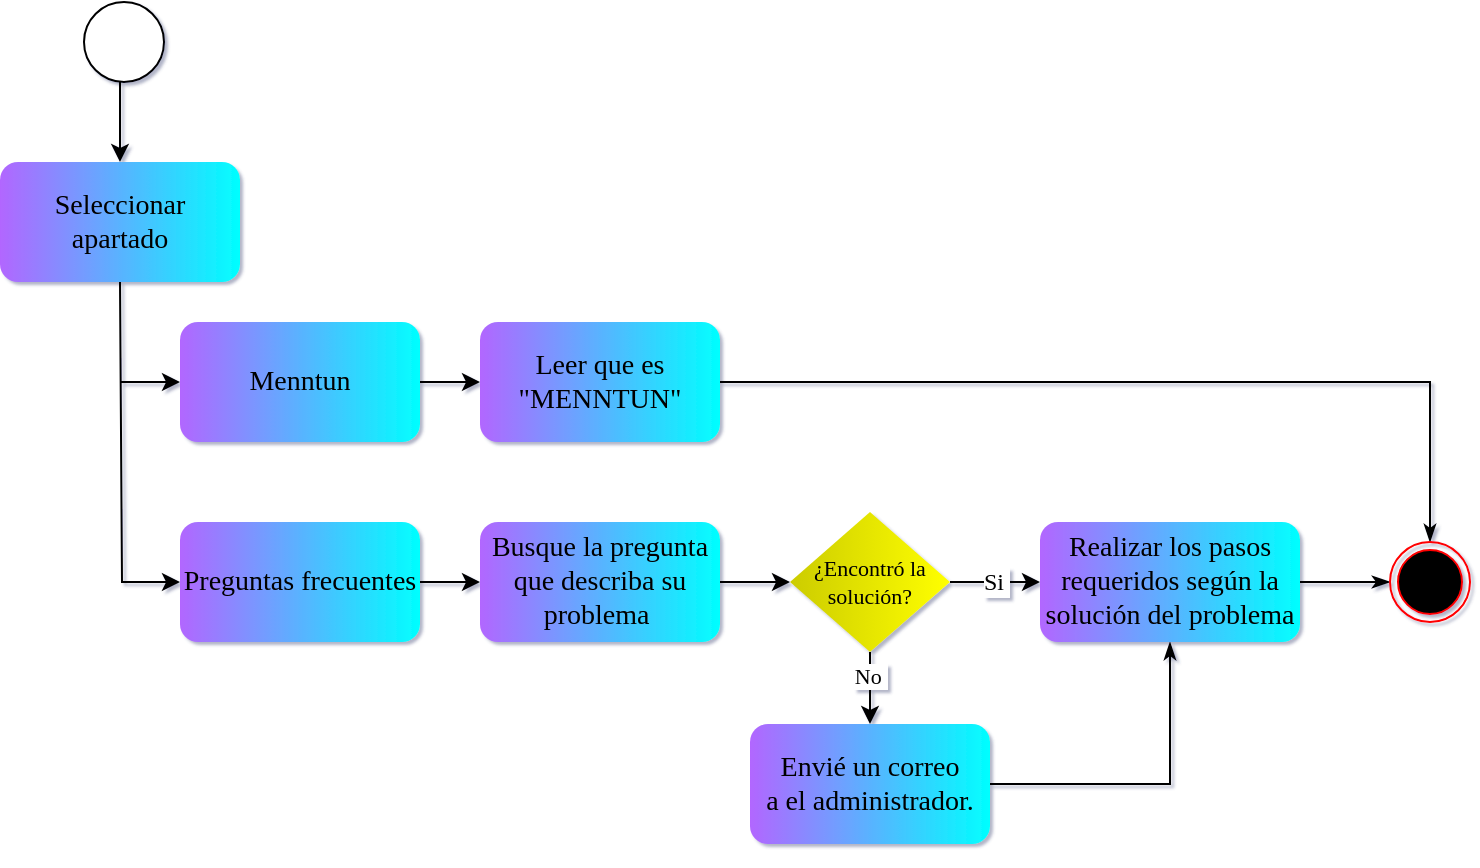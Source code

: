 <mxfile version="21.0.6" type="google" pages="5"><diagram name="BPMN INICIO" id="zfsfA5_2TN3jwPy6EgdX"><mxGraphModel dx="880" dy="452" grid="0" gridSize="10" guides="1" tooltips="1" connect="1" arrows="1" fold="1" page="1" pageScale="1" pageWidth="1100" pageHeight="850" background="none" math="0" shadow="1"><root><mxCell id="5RYjsbratucsskOPK0pp-0"/><mxCell id="5RYjsbratucsskOPK0pp-1" parent="5RYjsbratucsskOPK0pp-0"/><mxCell id="ZGoijcVP8rFxVkXBtizZ-0" value="" style="ellipse;whiteSpace=wrap;html=1;aspect=fixed;fillColor=#FFFFFF;strokeColor=#000000;perimeterSpacing=16;fontFamily=Times New Roman;" parent="5RYjsbratucsskOPK0pp-1" vertex="1"><mxGeometry x="82" y="40" width="40" height="40" as="geometry"/></mxCell><mxCell id="9zFd1ZdOgxd2aZK_zqtw-0" value="Seleccionar&lt;br style=&quot;font-size: 14px;&quot;&gt;apartado" style="rounded=1;whiteSpace=wrap;html=1;strokeColor=none;fillColor=#00FFFF;gradientColor=#B266FF;gradientDirection=west;fontFamily=Times New Roman;fontSize=14;" parent="5RYjsbratucsskOPK0pp-1" vertex="1"><mxGeometry x="40" y="120" width="120" height="60" as="geometry"/></mxCell><mxCell id="LUi4HEaaMM4X0ezH8BCC-0" value="" style="endArrow=classic;html=1;rounded=0;exitX=0.472;exitY=0.778;exitDx=0;exitDy=0;exitPerimeter=0;entryX=0.5;entryY=0;entryDx=0;entryDy=0;fontFamily=Times New Roman;" parent="5RYjsbratucsskOPK0pp-1" source="ZGoijcVP8rFxVkXBtizZ-0" target="9zFd1ZdOgxd2aZK_zqtw-0" edge="1"><mxGeometry width="50" height="50" relative="1" as="geometry"><mxPoint x="100" y="90" as="sourcePoint"/><mxPoint x="570" y="210" as="targetPoint"/></mxGeometry></mxCell><mxCell id="QuXUKCkPckbWV9AEPSqO-0" value="Menntun" style="rounded=1;whiteSpace=wrap;html=1;strokeColor=none;fillColor=#00FFFF;gradientColor=#B266FF;gradientDirection=west;fontFamily=Times New Roman;fontSize=14;" parent="5RYjsbratucsskOPK0pp-1" vertex="1"><mxGeometry x="130" y="200" width="120" height="60" as="geometry"/></mxCell><mxCell id="QuXUKCkPckbWV9AEPSqO-1" value="Preguntas frecuentes" style="rounded=1;whiteSpace=wrap;html=1;strokeColor=none;fillColor=#00FFFF;gradientColor=#B266FF;gradientDirection=west;fontFamily=Times New Roman;fontSize=14;" parent="5RYjsbratucsskOPK0pp-1" vertex="1"><mxGeometry x="130" y="300" width="120" height="60" as="geometry"/></mxCell><mxCell id="QuXUKCkPckbWV9AEPSqO-3" value="" style="endArrow=classic;html=1;rounded=0;exitX=0.5;exitY=1;exitDx=0;exitDy=0;entryX=0;entryY=0.5;entryDx=0;entryDy=0;fontFamily=Times New Roman;fontSize=14;" parent="5RYjsbratucsskOPK0pp-1" source="9zFd1ZdOgxd2aZK_zqtw-0" target="QuXUKCkPckbWV9AEPSqO-1" edge="1"><mxGeometry width="50" height="50" relative="1" as="geometry"><mxPoint x="520" y="240" as="sourcePoint"/><mxPoint x="130" y="430" as="targetPoint"/><Array as="points"><mxPoint x="101" y="330"/></Array></mxGeometry></mxCell><mxCell id="QuXUKCkPckbWV9AEPSqO-4" value="" style="endArrow=classic;html=1;rounded=0;entryX=0;entryY=0.5;entryDx=0;entryDy=0;fontFamily=Times New Roman;fontSize=14;" parent="5RYjsbratucsskOPK0pp-1" target="QuXUKCkPckbWV9AEPSqO-0" edge="1"><mxGeometry width="50" height="50" relative="1" as="geometry"><mxPoint x="100" y="230" as="sourcePoint"/><mxPoint x="570" y="190" as="targetPoint"/></mxGeometry></mxCell><mxCell id="tNygVX5gljnSQ9h4mwId-3" style="edgeStyle=orthogonalEdgeStyle;rounded=0;orthogonalLoop=1;jettySize=auto;html=1;exitX=1;exitY=0.5;exitDx=0;exitDy=0;entryX=0.5;entryY=0;entryDx=0;entryDy=0;fontSize=13;endArrow=classicThin;endFill=1;strokeColor=#000000;" parent="5RYjsbratucsskOPK0pp-1" source="lzVNsTZWRt9YH2uTpHJg-0" target="-XDPGZvS9inwKOVgT9Pf-0" edge="1"><mxGeometry relative="1" as="geometry"/></mxCell><mxCell id="lzVNsTZWRt9YH2uTpHJg-0" value="Leer que es&lt;br style=&quot;font-size: 14px;&quot;&gt;&quot;MENNTUN&quot;" style="rounded=1;whiteSpace=wrap;html=1;strokeColor=none;fillColor=#00FFFF;fontFamily=Times New Roman;gradientColor=#B266FF;gradientDirection=west;fontSize=14;" parent="5RYjsbratucsskOPK0pp-1" vertex="1"><mxGeometry x="280" y="200" width="120" height="60" as="geometry"/></mxCell><mxCell id="lzVNsTZWRt9YH2uTpHJg-1" value="" style="endArrow=classic;html=1;rounded=0;exitX=1;exitY=0.5;exitDx=0;exitDy=0;entryX=0;entryY=0.5;entryDx=0;entryDy=0;fontFamily=Times New Roman;fontSize=14;" parent="5RYjsbratucsskOPK0pp-1" source="QuXUKCkPckbWV9AEPSqO-0" target="lzVNsTZWRt9YH2uTpHJg-0" edge="1"><mxGeometry width="50" height="50" relative="1" as="geometry"><mxPoint x="520" y="240" as="sourcePoint"/><mxPoint x="570" y="190" as="targetPoint"/></mxGeometry></mxCell><mxCell id="lzVNsTZWRt9YH2uTpHJg-2" value="Busque la pregunta que describa su problema&amp;nbsp;" style="rounded=1;whiteSpace=wrap;html=1;strokeColor=none;fillColor=#00FFFF;fontFamily=Times New Roman;fontSize=14;gradientColor=#B266FF;gradientDirection=west;" parent="5RYjsbratucsskOPK0pp-1" vertex="1"><mxGeometry x="280" y="300" width="120" height="60" as="geometry"/></mxCell><mxCell id="lzVNsTZWRt9YH2uTpHJg-3" value="" style="endArrow=classic;html=1;rounded=0;exitX=1;exitY=0.5;exitDx=0;exitDy=0;entryX=0;entryY=0.5;entryDx=0;entryDy=0;fontFamily=Times New Roman;fontSize=14;" parent="5RYjsbratucsskOPK0pp-1" source="QuXUKCkPckbWV9AEPSqO-1" target="lzVNsTZWRt9YH2uTpHJg-2" edge="1"><mxGeometry width="50" height="50" relative="1" as="geometry"><mxPoint x="520" y="230" as="sourcePoint"/><mxPoint x="570" y="180" as="targetPoint"/></mxGeometry></mxCell><mxCell id="lzVNsTZWRt9YH2uTpHJg-4" value="&lt;font style=&quot;font-size: 11px;&quot;&gt;¿Encontró la&lt;br style=&quot;font-size: 11px;&quot;&gt;solución?&lt;/font&gt;" style="rhombus;whiteSpace=wrap;html=1;strokeColor=none;fillColor=#CCCC00;fontFamily=Times New Roman;fontSize=11;gradientColor=#FFFF00;gradientDirection=east;" parent="5RYjsbratucsskOPK0pp-1" vertex="1"><mxGeometry x="435" y="295" width="80" height="70" as="geometry"/></mxCell><mxCell id="lzVNsTZWRt9YH2uTpHJg-5" value="" style="endArrow=classic;html=1;rounded=0;fontSize=14;exitX=1;exitY=0.5;exitDx=0;exitDy=0;entryX=0;entryY=0.5;entryDx=0;entryDy=0;fontFamily=Times New Roman;" parent="5RYjsbratucsskOPK0pp-1" source="lzVNsTZWRt9YH2uTpHJg-2" target="lzVNsTZWRt9YH2uTpHJg-4" edge="1"><mxGeometry width="50" height="50" relative="1" as="geometry"><mxPoint x="520" y="220" as="sourcePoint"/><mxPoint x="570" y="170" as="targetPoint"/></mxGeometry></mxCell><mxCell id="lzVNsTZWRt9YH2uTpHJg-6" value="No&amp;nbsp;" style="endArrow=classic;html=1;rounded=0;fontSize=11;exitX=0.5;exitY=1;exitDx=0;exitDy=0;entryX=0.5;entryY=0;entryDx=0;entryDy=0;fontFamily=Times New Roman;" parent="5RYjsbratucsskOPK0pp-1" source="lzVNsTZWRt9YH2uTpHJg-4" target="lzVNsTZWRt9YH2uTpHJg-8" edge="1"><mxGeometry x="-0.333" width="50" height="50" relative="1" as="geometry"><mxPoint x="520" y="220" as="sourcePoint"/><mxPoint x="590" y="410" as="targetPoint"/><mxPoint as="offset"/></mxGeometry></mxCell><mxCell id="lzVNsTZWRt9YH2uTpHJg-7" value="Si&amp;nbsp;" style="endArrow=classic;html=1;rounded=0;fontSize=12;exitX=1;exitY=0.5;exitDx=0;exitDy=0;entryX=0;entryY=0.5;entryDx=0;entryDy=0;fontFamily=Times New Roman;" parent="5RYjsbratucsskOPK0pp-1" source="lzVNsTZWRt9YH2uTpHJg-4" target="lzVNsTZWRt9YH2uTpHJg-9" edge="1"><mxGeometry width="50" height="50" relative="1" as="geometry"><mxPoint x="520" y="220" as="sourcePoint"/><mxPoint x="670" y="330" as="targetPoint"/></mxGeometry></mxCell><mxCell id="tNygVX5gljnSQ9h4mwId-0" style="edgeStyle=orthogonalEdgeStyle;rounded=0;orthogonalLoop=1;jettySize=auto;html=1;exitX=1;exitY=0.5;exitDx=0;exitDy=0;entryX=0.5;entryY=1;entryDx=0;entryDy=0;fontSize=13;endArrow=classicThin;endFill=1;strokeColor=#000000;" parent="5RYjsbratucsskOPK0pp-1" source="lzVNsTZWRt9YH2uTpHJg-8" target="lzVNsTZWRt9YH2uTpHJg-9" edge="1"><mxGeometry relative="1" as="geometry"/></mxCell><mxCell id="lzVNsTZWRt9YH2uTpHJg-8" value="&lt;font style=&quot;font-size: 14px;&quot;&gt;Envié un correo &lt;br style=&quot;font-size: 14px;&quot;&gt;a el administrador.&lt;/font&gt;" style="rounded=1;whiteSpace=wrap;html=1;fontSize=14;strokeColor=none;fillColor=#00FFFF;fontFamily=Times New Roman;gradientColor=#B266FF;gradientDirection=west;" parent="5RYjsbratucsskOPK0pp-1" vertex="1"><mxGeometry x="415" y="401" width="120" height="60" as="geometry"/></mxCell><mxCell id="tNygVX5gljnSQ9h4mwId-1" style="edgeStyle=orthogonalEdgeStyle;rounded=0;orthogonalLoop=1;jettySize=auto;html=1;exitX=1;exitY=0.5;exitDx=0;exitDy=0;fontSize=13;endArrow=classicThin;endFill=1;strokeColor=#000000;entryX=0;entryY=0.5;entryDx=0;entryDy=0;" parent="5RYjsbratucsskOPK0pp-1" source="lzVNsTZWRt9YH2uTpHJg-9" target="-XDPGZvS9inwKOVgT9Pf-0" edge="1"><mxGeometry relative="1" as="geometry"><mxPoint x="751.6" y="330" as="targetPoint"/></mxGeometry></mxCell><mxCell id="lzVNsTZWRt9YH2uTpHJg-9" value="Realizar los pasos&lt;br style=&quot;font-size: 14px;&quot;&gt;requeridos según la solución del problema" style="rounded=1;whiteSpace=wrap;html=1;fontSize=14;strokeColor=none;fillColor=#00FFFF;fontFamily=Times New Roman;gradientColor=#B266FF;gradientDirection=west;" parent="5RYjsbratucsskOPK0pp-1" vertex="1"><mxGeometry x="560" y="300" width="130" height="60" as="geometry"/></mxCell><mxCell id="-XDPGZvS9inwKOVgT9Pf-0" value="" style="ellipse;html=1;shape=endState;fillColor=#000000;strokeColor=#ff0000;fontFamily=Times New Roman;fontSize=14;" parent="5RYjsbratucsskOPK0pp-1" vertex="1"><mxGeometry x="735" y="310" width="40" height="40" as="geometry"/></mxCell><mxCell id="9KdEWEo2uTWx_zS7s9eV-0" style="edgeStyle=none;rounded=1;orthogonalLoop=1;jettySize=auto;html=1;exitX=0.5;exitY=1;exitDx=0;exitDy=0;labelBackgroundColor=default;fontFamily=Times New Roman;fontSize=11;endArrow=classicThin;endFill=1;strokeColor=#000000;" parent="5RYjsbratucsskOPK0pp-1" edge="1"><mxGeometry relative="1" as="geometry"><mxPoint x="190" y="460" as="sourcePoint"/><mxPoint x="190" y="460" as="targetPoint"/></mxGeometry></mxCell></root></mxGraphModel></diagram><diagram name="BPMN LOGIN" id="74e2e168-ea6b-b213-b513-2b3c1d86103e"><mxGraphModel grid="1" page="1" gridSize="10" guides="1" tooltips="1" connect="1" arrows="1" fold="1" pageScale="1" pageWidth="1100" pageHeight="850" background="none" math="0" shadow="1"><root><mxCell id="0"/><mxCell id="1" parent="0"/><mxCell id="qop66Ioci_tpHoO4sUwT-1" value="" style="ellipse;whiteSpace=wrap;html=1;aspect=fixed;fillColor=#FFFFFF;strokeColor=#000000;perimeterSpacing=16;fontFamily=Times New Roman;fontSize=14;" vertex="1" parent="1"><mxGeometry x="31" y="67" width="40" height="40" as="geometry"/></mxCell><mxCell id="qop66Ioci_tpHoO4sUwT-3" value="" style="endArrow=classic;html=1;rounded=0;entryX=0;entryY=0.5;entryDx=0;entryDy=0;exitX=0.771;exitY=0.509;exitDx=0;exitDy=0;exitPerimeter=0;fontFamily=Times New Roman;fontSize=14;" edge="1" parent="1" source="qop66Ioci_tpHoO4sUwT-1" target="qqz0_SZX-E0__8qKoIQA-17"><mxGeometry width="50" height="50" relative="1" as="geometry"><mxPoint x="123" y="107.29" as="sourcePoint"/><mxPoint x="223" y="108.0" as="targetPoint"/></mxGeometry></mxCell><mxCell id="qop66Ioci_tpHoO4sUwT-6" value="" style="endArrow=classic;html=1;rounded=0;exitX=1;exitY=0.5;exitDx=0;exitDy=0;entryX=0;entryY=0.5;entryDx=0;entryDy=0;startArrow=none;fontFamily=Times New Roman;fontSize=14;" edge="1" parent="1" source="L3oT_3fa_wF2oOe5zKOi-13" target="qqz0_SZX-E0__8qKoIQA-19"><mxGeometry width="50" height="50" relative="1" as="geometry"><mxPoint x="378" y="88" as="sourcePoint"/><mxPoint x="552" y="108" as="targetPoint"/><Array as="points"/></mxGeometry></mxCell><mxCell id="o2oMkVUdbV--MB9zZ9sA-5" value="Si" style="edgeLabel;html=1;align=center;verticalAlign=middle;resizable=0;points=[];fontSize=14;fontFamily=Times New Roman;" connectable="0" vertex="1" parent="qop66Ioci_tpHoO4sUwT-6"><mxGeometry x="-0.159" relative="1" as="geometry"><mxPoint as="offset"/></mxGeometry></mxCell><mxCell id="L3oT_3fa_wF2oOe5zKOi-12" value="" style="endArrow=classic;html=1;rounded=0;entryX=0;entryY=0.5;entryDx=0;entryDy=0;exitX=1;exitY=0.5;exitDx=0;exitDy=0;fontFamily=Times New Roman;fontSize=14;" edge="1" parent="1" source="qqz0_SZX-E0__8qKoIQA-17" target="L3oT_3fa_wF2oOe5zKOi-13"><mxGeometry width="50" height="50" relative="1" as="geometry"><mxPoint x="343" y="106.66" as="sourcePoint"/><mxPoint x="372" y="107" as="targetPoint"/><Array as="points"/></mxGeometry></mxCell><mxCell id="L3oT_3fa_wF2oOe5zKOi-13" value="Permite" style="rhombus;whiteSpace=wrap;html=1;strokeColor=none;fillColor=#CCCC00;fontFamily=Times New Roman;fontSize=12;gradientColor=#FFFF00;gradientDirection=east;" vertex="1" parent="1"><mxGeometry x="290" y="65" width="52" height="46" as="geometry"/></mxCell><mxCell id="L3oT_3fa_wF2oOe5zKOi-40" value="Solicite la creación de cuenta&amp;nbsp;" style="rounded=1;whiteSpace=wrap;html=1;strokeColor=none;fillColor=#00FFFF;fontFamily=Times New Roman;fontSize=13;gradientColor=#B266FF;gradientDirection=west;" vertex="1" parent="1"><mxGeometry x="256" y="240" width="120" height="60" as="geometry"/></mxCell><mxCell id="qqz0_SZX-E0__8qKoIQA-17" value="Login" style="rounded=1;whiteSpace=wrap;html=1;strokeColor=none;fillColor=#00FFFF;fontFamily=Times New Roman;fontSize=14;gradientColor=#B266FF;gradientDirection=west;" vertex="1" parent="1"><mxGeometry x="120" y="58" width="120" height="60" as="geometry"/></mxCell><mxCell id="qqz0_SZX-E0__8qKoIQA-19" value="Iniciar sesión" style="rounded=1;whiteSpace=wrap;html=1;strokeColor=none;fillColor=#00FFFF;fontFamily=Times New Roman;fontSize=14;gradientColor=#B266FF;gradientDirection=west;" vertex="1" parent="1"><mxGeometry x="470" y="57" width="120" height="60" as="geometry"/></mxCell><mxCell id="qqz0_SZX-E0__8qKoIQA-21" value="Leer y aceptar&lt;br style=&quot;font-size: 14px;&quot;&gt;&quot;Términos y condiciones&quot;" style="rounded=1;whiteSpace=wrap;html=1;strokeColor=none;fillColor=#00FFFF;fontFamily=Times New Roman;fontSize=14;gradientColor=#B266FF;gradientDirection=west;" vertex="1" parent="1"><mxGeometry x="255.75" y="327" width="120" height="60" as="geometry"/></mxCell><mxCell id="L3oT_3fa_wF2oOe5zKOi-48" value="" style="shape=image;verticalLabelPosition=bottom;labelBackgroundColor=#ffffff;verticalAlign=top;aspect=fixed;imageAspect=0;image=https://image.flaticon.com/icons/png/512/88/88255.png;fontFamily=Times New Roman;fontSize=14;" vertex="1" parent="1"><mxGeometry x="150" y="362" width="20" height="20" as="geometry"/></mxCell><mxCell id="zo7Fq702DuONBI7aVF47-1" value="" style="ellipse;html=1;shape=endState;fillColor=#000000;strokeColor=#ff0000;fontFamily=Times New Roman;fontSize=14;" vertex="1" parent="1"><mxGeometry x="300.75" y="432" width="30" height="30" as="geometry"/></mxCell><mxCell id="98A6tb8Qh7A3vngUyd2z-7" value="&lt;font style=&quot;vertical-align: inherit; font-size: 14px;&quot;&gt;&lt;font style=&quot;vertical-align: inherit; font-size: 14px;&quot;&gt;&lt;font style=&quot;vertical-align: inherit; font-size: 14px;&quot;&gt;&lt;font style=&quot;vertical-align: inherit; font-size: 14px;&quot;&gt;Crear contraseña nueva&lt;/font&gt;&lt;/font&gt;&lt;/font&gt;&lt;/font&gt;" style="rounded=1;whiteSpace=wrap;html=1;fillColor=#00FFFF;strokeColor=none;fontFamily=Times New Roman;fontSize=14;gradientColor=#B266FF;gradientDirection=west;" vertex="1" parent="1"><mxGeometry x="449.75" y="417" width="120" height="60" as="geometry"/></mxCell><mxCell id="98A6tb8Qh7A3vngUyd2z-10" value="" style="endArrow=classic;html=1;rounded=0;entryX=1;entryY=0.5;entryDx=0;entryDy=0;exitX=0.5;exitY=1;exitDx=0;exitDy=0;fontFamily=Times New Roman;fontSize=14;" edge="1" parent="1" source="98A6tb8Qh7A3vngUyd2z-6" target="98A6tb8Qh7A3vngUyd2z-7"><mxGeometry width="50" height="50" relative="1" as="geometry"><mxPoint x="949.25" y="439" as="sourcePoint"/><mxPoint x="999.25" y="389" as="targetPoint"/><Array as="points"><mxPoint x="739.75" y="447"/></Array></mxGeometry></mxCell><mxCell id="98A6tb8Qh7A3vngUyd2z-11" value="" style="endArrow=classic;html=1;rounded=0;entryX=1;entryY=0.5;entryDx=0;entryDy=0;fontFamily=Times New Roman;fontSize=14;exitX=0.5;exitY=1;exitDx=0;exitDy=0;" edge="1" parent="1" source="Gw2D0cXIM2YMsg0AjZTZ-1" target="98A6tb8Qh7A3vngUyd2z-6"><mxGeometry width="50" height="50" relative="1" as="geometry"><mxPoint x="920" y="300" as="sourcePoint"/><mxPoint x="749.25" y="551" as="targetPoint"/><Array as="points"><mxPoint x="889.75" y="352"/></Array></mxGeometry></mxCell><mxCell id="J4ZULHHwjiOhusMqx3Ei-2" value="" style="endArrow=classic;html=1;rounded=0;entryX=0.25;entryY=1;entryDx=0;entryDy=0;exitX=1;exitY=0.5;exitDx=0;exitDy=0;" edge="1" parent="1" source="L3oT_3fa_wF2oOe5zKOi-40"><mxGeometry width="50" height="50" relative="1" as="geometry"><mxPoint x="449" y="370" as="sourcePoint"/><mxPoint x="527" y="121" as="targetPoint"/><Array as="points"><mxPoint x="527" y="270"/></Array></mxGeometry></mxCell><mxCell id="J4ZULHHwjiOhusMqx3Ei-5" value="" style="endArrow=classic;html=1;rounded=0;exitX=0.5;exitY=1;exitDx=0;exitDy=0;entryX=0.5;entryY=0;entryDx=0;entryDy=0;" edge="1" parent="1" source="qqz0_SZX-E0__8qKoIQA-21" target="zo7Fq702DuONBI7aVF47-1"><mxGeometry width="50" height="50" relative="1" as="geometry"><mxPoint x="573.75" y="365" as="sourcePoint"/><mxPoint x="623.75" y="315" as="targetPoint"/></mxGeometry></mxCell><mxCell id="J4ZULHHwjiOhusMqx3Ei-6" value="Ingresar contraseña" style="rounded=1;whiteSpace=wrap;html=1;strokeColor=none;fillColor=#00FFFF;fontFamily=Times New Roman;fontSize=14;gradientColor=#B266FF;gradientDirection=west;" vertex="1" parent="1"><mxGeometry x="650" y="57" width="120" height="60" as="geometry"/></mxCell><mxCell id="J4ZULHHwjiOhusMqx3Ei-7" value="" style="endArrow=classic;html=1;rounded=0;exitX=1;exitY=0.5;exitDx=0;exitDy=0;entryX=0;entryY=0.5;entryDx=0;entryDy=0;" edge="1" parent="1" source="qqz0_SZX-E0__8qKoIQA-19" target="J4ZULHHwjiOhusMqx3Ei-6"><mxGeometry width="50" height="50" relative="1" as="geometry"><mxPoint x="559" y="260" as="sourcePoint"/><mxPoint x="609" y="210" as="targetPoint"/></mxGeometry></mxCell><mxCell id="J4ZULHHwjiOhusMqx3Ei-8" value="" style="endArrow=classic;html=1;rounded=0;exitX=0.5;exitY=1;exitDx=0;exitDy=0;entryX=0.5;entryY=0;entryDx=0;entryDy=0;" edge="1" parent="1" source="L3oT_3fa_wF2oOe5zKOi-13" target="L3oT_3fa_wF2oOe5zKOi-40"><mxGeometry width="50" height="50" relative="1" as="geometry"><mxPoint x="480" y="260" as="sourcePoint"/><mxPoint x="530" y="210" as="targetPoint"/></mxGeometry></mxCell><mxCell id="J4ZULHHwjiOhusMqx3Ei-17" value="No" style="edgeLabel;html=1;align=center;verticalAlign=middle;resizable=0;points=[];fontSize=12;" connectable="0" vertex="1" parent="J4ZULHHwjiOhusMqx3Ei-8"><mxGeometry x="0.301" y="-2" relative="1" as="geometry"><mxPoint x="2" y="-35" as="offset"/></mxGeometry></mxCell><mxCell id="J4ZULHHwjiOhusMqx3Ei-9" value="Recuerda" style="rhombus;whiteSpace=wrap;html=1;strokeColor=none;fillColor=#CCCC00;fontFamily=Times New Roman;fontSize=12;gradientColor=#FFFF00;gradientDirection=east;" vertex="1" parent="1"><mxGeometry x="679.75" y="237" width="60" height="46" as="geometry"/></mxCell><mxCell id="J4ZULHHwjiOhusMqx3Ei-11" value="" style="endArrow=classic;html=1;rounded=0;entryX=0.5;entryY=0;entryDx=0;entryDy=0;exitX=0.5;exitY=1;exitDx=0;exitDy=0;" edge="1" parent="1" source="J4ZULHHwjiOhusMqx3Ei-6" target="J4ZULHHwjiOhusMqx3Ei-9"><mxGeometry width="50" height="50" relative="1" as="geometry"><mxPoint x="480" y="260" as="sourcePoint"/><mxPoint x="530" y="210" as="targetPoint"/></mxGeometry></mxCell><mxCell id="J4ZULHHwjiOhusMqx3Ei-12" value="" style="endArrow=classic;html=1;rounded=0;exitX=0;exitY=0.5;exitDx=0;exitDy=0;startArrow=none;fontFamily=Times New Roman;fontSize=14;entryX=1;entryY=0.5;entryDx=0;entryDy=0;" edge="1" parent="1" source="J4ZULHHwjiOhusMqx3Ei-9" target="qqz0_SZX-E0__8qKoIQA-21"><mxGeometry width="50" height="50" relative="1" as="geometry"><mxPoint x="1009.75" y="34.41" as="sourcePoint"/><mxPoint x="1029.75" y="33" as="targetPoint"/><Array as="points"><mxPoint x="609.75" y="260"/><mxPoint x="609.75" y="357"/></Array></mxGeometry></mxCell><mxCell id="J4ZULHHwjiOhusMqx3Ei-13" value="Si" style="edgeLabel;html=1;align=center;verticalAlign=middle;resizable=0;points=[];fontSize=14;fontFamily=Times New Roman;" connectable="0" vertex="1" parent="J4ZULHHwjiOhusMqx3Ei-12"><mxGeometry x="-0.159" relative="1" as="geometry"><mxPoint as="offset"/></mxGeometry></mxCell><mxCell id="J4ZULHHwjiOhusMqx3Ei-16" value="" style="endArrow=classic;html=1;rounded=0;exitX=1;exitY=0.5;exitDx=0;exitDy=0;entryX=0;entryY=0.5;entryDx=0;entryDy=0;" edge="1" parent="1" source="J4ZULHHwjiOhusMqx3Ei-9" target="Gw2D0cXIM2YMsg0AjZTZ-1"><mxGeometry width="50" height="50" relative="1" as="geometry"><mxPoint x="619.75" y="307" as="sourcePoint"/><mxPoint x="829.75" y="260" as="targetPoint"/></mxGeometry></mxCell><mxCell id="J4ZULHHwjiOhusMqx3Ei-18" value="No" style="edgeLabel;html=1;align=center;verticalAlign=middle;resizable=0;points=[];fontSize=12;" connectable="0" vertex="1" parent="J4ZULHHwjiOhusMqx3Ei-16"><mxGeometry x="0.209" y="3" relative="1" as="geometry"><mxPoint x="-14" y="3" as="offset"/></mxGeometry></mxCell><mxCell id="98A6tb8Qh7A3vngUyd2z-6" value="&lt;font style=&quot;vertical-align: inherit; font-size: 14px;&quot;&gt;&lt;font style=&quot;vertical-align: inherit; font-size: 14px;&quot;&gt;Ingresar código&amp;nbsp;&lt;br style=&quot;font-size: 14px;&quot;&gt;de seguridad&lt;br style=&quot;font-size: 14px;&quot;&gt;&lt;/font&gt;&lt;/font&gt;" style="rounded=1;whiteSpace=wrap;html=1;fillColor=#00FFFF;strokeColor=none;fontFamily=Times New Roman;fontSize=14;gradientColor=#B266FF;gradientDirection=west;" vertex="1" parent="1"><mxGeometry x="679.75" y="322" width="120" height="60" as="geometry"/></mxCell><mxCell id="J4ZULHHwjiOhusMqx3Ei-21" value="" style="endArrow=classic;html=1;rounded=0;fontSize=12;exitX=0;exitY=0.5;exitDx=0;exitDy=0;entryX=1;entryY=0.5;entryDx=0;entryDy=0;" edge="1" parent="1" source="98A6tb8Qh7A3vngUyd2z-7" target="zo7Fq702DuONBI7aVF47-1"><mxGeometry width="50" height="50" relative="1" as="geometry"><mxPoint x="479.75" y="227" as="sourcePoint"/><mxPoint x="589.75" y="507" as="targetPoint"/></mxGeometry></mxCell><mxCell id="Gw2D0cXIM2YMsg0AjZTZ-1" value="Seleccione &quot;recuperar contraseña" style="rounded=0;whiteSpace=wrap;html=1;shadow=1;glass=0;sketch=0;strokeColor=none;fillColor=#B266FF;gradientColor=#00FFFF;gradientDirection=east;fontFamily=Times New Roman;fontSize=14;verticalAlign=middle;" vertex="1" parent="1"><mxGeometry x="830" y="230" width="120" height="60" as="geometry"/></mxCell></root></mxGraphModel></diagram><diagram name="BPMN ALUMNO" id="i8em91meTtVVtjdhzVVv"><mxGraphModel grid="0" page="1" gridSize="10" guides="1" tooltips="1" connect="1" arrows="1" fold="1" pageScale="1" pageWidth="1100" pageHeight="850" background="none" math="0" shadow="1"><root><mxCell id="SftntLzfYBWTVTKzP35y-0"/><mxCell id="SftntLzfYBWTVTKzP35y-1" parent="SftntLzfYBWTVTKzP35y-0"/><mxCell id="ag4Wpd-yr-K0C5OqWbWx-1" value="" style="edgeStyle=orthogonalEdgeStyle;rounded=0;orthogonalLoop=1;jettySize=auto;html=1;exitX=0.5;exitY=0.792;exitDx=0;exitDy=0;exitPerimeter=0;fontFamily=Times New Roman;fontSize=14;" edge="1" parent="SftntLzfYBWTVTKzP35y-1" source="nsrZeg16aqGYbhetBkxN-1" target="nsrZeg16aqGYbhetBkxN-2"><mxGeometry relative="1" as="geometry"/></mxCell><mxCell id="nsrZeg16aqGYbhetBkxN-1" value="" style="ellipse;whiteSpace=wrap;html=1;aspect=fixed;fillColor=#FFFFFF;strokeColor=#000000;perimeterSpacing=16;fontFamily=Times New Roman;fontSize=14;" vertex="1" parent="SftntLzfYBWTVTKzP35y-1"><mxGeometry x="331" y="45" width="40" height="40" as="geometry"/></mxCell><mxCell id="nsrZeg16aqGYbhetBkxN-2" value="Seleccionar apartado" style="rounded=1;whiteSpace=wrap;html=1;fillColor=#B266FF;strokeColor=none;gradientColor=#00FFFF;gradientDirection=east;fontFamily=Times New Roman;fontSize=14;" vertex="1" parent="SftntLzfYBWTVTKzP35y-1"><mxGeometry x="291" y="118" width="120" height="60" as="geometry"/></mxCell><mxCell id="nsrZeg16aqGYbhetBkxN-6" value="Materias" style="rounded=1;whiteSpace=wrap;html=1;fillColor=#B266FF;strokeColor=none;gradientColor=#00FFFF;gradientDirection=east;fontFamily=Times New Roman;fontSize=14;" vertex="1" parent="SftntLzfYBWTVTKzP35y-1"><mxGeometry x="389" y="202" width="120" height="60" as="geometry"/></mxCell><mxCell id="nsrZeg16aqGYbhetBkxN-7" value="Ver notas" style="rounded=1;whiteSpace=wrap;html=1;fillColor=#B266FF;strokeColor=none;fontFamily=Times New Roman;fontSize=14;gradientColor=#00FFFF;gradientDirection=east;" vertex="1" parent="SftntLzfYBWTVTKzP35y-1"><mxGeometry x="383" y="367" width="120" height="60" as="geometry"/></mxCell><mxCell id="nsrZeg16aqGYbhetBkxN-8" value="" style="endArrow=classic;html=1;rounded=0;exitX=0.5;exitY=1;exitDx=0;exitDy=0;fontFamily=Times New Roman;fontSize=14;entryX=0;entryY=0.5;entryDx=0;entryDy=0;" edge="1" parent="SftntLzfYBWTVTKzP35y-1" source="nsrZeg16aqGYbhetBkxN-2" target="nsrZeg16aqGYbhetBkxN-7"><mxGeometry width="50" height="50" relative="1" as="geometry"><mxPoint x="351" y="123" as="sourcePoint"/><mxPoint x="693" y="283" as="targetPoint"/><Array as="points"><mxPoint x="351" y="349"/><mxPoint x="351" y="397"/></Array></mxGeometry></mxCell><mxCell id="nsrZeg16aqGYbhetBkxN-9" value="" style="endArrow=classic;html=1;rounded=0;entryX=0;entryY=0.5;entryDx=0;entryDy=0;fontFamily=Times New Roman;fontSize=14;" edge="1" parent="SftntLzfYBWTVTKzP35y-1" target="nsrZeg16aqGYbhetBkxN-6"><mxGeometry width="50" height="50" relative="1" as="geometry"><mxPoint x="351" y="232" as="sourcePoint"/><mxPoint x="409.0" y="164" as="targetPoint"/></mxGeometry></mxCell><mxCell id="_ld0DwPwTkTQxbDircqN-3" style="edgeStyle=orthogonalEdgeStyle;rounded=0;orthogonalLoop=1;jettySize=auto;html=1;exitX=1;exitY=0.5;exitDx=0;exitDy=0;entryX=0.5;entryY=0;entryDx=0;entryDy=0;endArrow=classicThin;endFill=1;" edge="1" parent="SftntLzfYBWTVTKzP35y-1" source="nsrZeg16aqGYbhetBkxN-12" target="g-kh4JeSmFOoHmgnpsC9-0"><mxGeometry relative="1" as="geometry"><Array as="points"><mxPoint x="696" y="232"/><mxPoint x="801" y="232"/></Array></mxGeometry></mxCell><mxCell id="nsrZeg16aqGYbhetBkxN-12" value="Ver las materias&amp;nbsp;&lt;br style=&quot;font-size: 14px;&quot;&gt;asignadas" style="rounded=1;whiteSpace=wrap;html=1;fillColor=#B266FF;strokeColor=none;fontFamily=Times New Roman;fontSize=14;gradientColor=#00FFFF;gradientDirection=east;" vertex="1" parent="SftntLzfYBWTVTKzP35y-1"><mxGeometry x="557" y="202" width="120" height="60" as="geometry"/></mxCell><mxCell id="nsrZeg16aqGYbhetBkxN-13" value="" style="endArrow=classic;html=1;rounded=0;exitX=1;exitY=0.5;exitDx=0;exitDy=0;entryX=0;entryY=0.5;entryDx=0;entryDy=0;fontFamily=Times New Roman;fontSize=14;" edge="1" parent="SftntLzfYBWTVTKzP35y-1" source="nsrZeg16aqGYbhetBkxN-6" target="nsrZeg16aqGYbhetBkxN-12"><mxGeometry width="50" height="50" relative="1" as="geometry"><mxPoint x="633" y="294" as="sourcePoint"/><mxPoint x="683" y="244" as="targetPoint"/></mxGeometry></mxCell><mxCell id="Bjc1WGkdU0ibXRpWyaOG-6" value="" style="endArrow=classic;html=1;rounded=0;exitX=1;exitY=0.5;exitDx=0;exitDy=0;entryX=0;entryY=0.5;entryDx=0;entryDy=0;fontFamily=Times New Roman;fontSize=14;" edge="1" parent="SftntLzfYBWTVTKzP35y-1" source="nsrZeg16aqGYbhetBkxN-7" target="Bjc1WGkdU0ibXRpWyaOG-8"><mxGeometry width="50" height="50" relative="1" as="geometry"><mxPoint x="771" y="433" as="sourcePoint"/><mxPoint x="573" y="483" as="targetPoint"/></mxGeometry></mxCell><mxCell id="Qxjn1AfHWhwBB3UpcLpw-0" style="edgeStyle=orthogonalEdgeStyle;rounded=0;orthogonalLoop=1;jettySize=auto;html=1;exitX=1;exitY=0.5;exitDx=0;exitDy=0;entryX=0;entryY=0.5;entryDx=0;entryDy=0;endArrow=classicThin;endFill=1;startArrow=none;" edge="1" parent="SftntLzfYBWTVTKzP35y-1" source="chgqwLLH4jek3J9UOUCc-0" target="g-kh4JeSmFOoHmgnpsC9-0"><mxGeometry relative="1" as="geometry"><Array as="points"/></mxGeometry></mxCell><mxCell id="Bjc1WGkdU0ibXRpWyaOG-8" value="&amp;nbsp;Ver Notas&lt;br style=&quot;font-size: 14px&quot;&gt;Materia/Actividad" style="rounded=1;whiteSpace=wrap;html=1;fillColor=#B266FF;strokeColor=none;fontFamily=Times New Roman;fontSize=14;gradientColor=#00FFFF;gradientDirection=east;" vertex="1" parent="SftntLzfYBWTVTKzP35y-1"><mxGeometry x="558" y="367" width="120" height="60" as="geometry"/></mxCell><mxCell id="g-kh4JeSmFOoHmgnpsC9-0" value="" style="ellipse;html=1;shape=endState;fillColor=#000000;strokeColor=#ff0000;fontFamily=Times New Roman;fontSize=14;" vertex="1" parent="SftntLzfYBWTVTKzP35y-1"><mxGeometry x="716" y="296" width="30" height="30" as="geometry"/></mxCell><mxCell id="chgqwLLH4jek3J9UOUCc-0" value="Ver promedio" style="rounded=1;whiteSpace=wrap;html=1;fillColor=#B266FF;strokeColor=none;fontFamily=Times New Roman;fontSize=14;gradientColor=#00FFFF;gradientDirection=east;" vertex="1" parent="SftntLzfYBWTVTKzP35y-1"><mxGeometry x="558" y="281" width="120" height="60" as="geometry"/></mxCell><mxCell id="chgqwLLH4jek3J9UOUCc-3" value="" style="endArrow=classic;html=1;rounded=0;exitX=0.5;exitY=0;exitDx=0;exitDy=0;" edge="1" parent="SftntLzfYBWTVTKzP35y-1" source="Bjc1WGkdU0ibXRpWyaOG-8" target="chgqwLLH4jek3J9UOUCc-0"><mxGeometry width="50" height="50" relative="1" as="geometry"><mxPoint x="524" y="274" as="sourcePoint"/><mxPoint x="574" y="224" as="targetPoint"/></mxGeometry></mxCell></root></mxGraphModel></diagram><diagram name="BPMN DOCENTE" id="vmbY-nee96XdfV5CIEfH"><mxGraphModel grid="0" page="1" gridSize="10" guides="1" tooltips="1" connect="1" arrows="1" fold="1" pageScale="1" pageWidth="1100" pageHeight="850" background="none" math="0" shadow="1"><root><mxCell id="092GByb6PDZtEqjJUIHx-0"/><mxCell id="092GByb6PDZtEqjJUIHx-1" parent="092GByb6PDZtEqjJUIHx-0"/><mxCell id="vuBWT-fPml1dxZ24EIlm-0" value="" style="ellipse;whiteSpace=wrap;html=1;aspect=fixed;fillColor=#FFFFFF;strokeColor=#000000;perimeterSpacing=16;gradientColor=#ffffff;fontSize=14;" vertex="1" parent="092GByb6PDZtEqjJUIHx-1"><mxGeometry x="83" y="190" width="40" height="40" as="geometry"/></mxCell><mxCell id="U6PMXA82UIOG7Wkd8rqL-13" style="edgeStyle=none;rounded=1;orthogonalLoop=1;jettySize=auto;html=1;exitX=0.5;exitY=0;exitDx=0;exitDy=0;entryX=0.493;entryY=0.812;entryDx=0;entryDy=0;entryPerimeter=0;labelBackgroundColor=default;fontFamily=Times New Roman;fontSize=14;endArrow=none;endFill=0;strokeColor=#096066;" edge="1" parent="092GByb6PDZtEqjJUIHx-1" source="s3dxDw8D4ctQZKq02oO2-1" target="vuBWT-fPml1dxZ24EIlm-0"><mxGeometry relative="1" as="geometry"/></mxCell><mxCell id="b35NCE8qHFU6t-wsA8KE-0" style="edgeStyle=orthogonalEdgeStyle;rounded=0;orthogonalLoop=1;jettySize=auto;html=1;exitX=0.5;exitY=1;exitDx=0;exitDy=0;entryX=0;entryY=0.5;entryDx=0;entryDy=0;endArrow=classicThin;endFill=1;strokeColor=#000000;fontSize=14;" edge="1" parent="092GByb6PDZtEqjJUIHx-1" source="s3dxDw8D4ctQZKq02oO2-1" target="s3dxDw8D4ctQZKq02oO2-11"><mxGeometry relative="1" as="geometry"/></mxCell><mxCell id="s3dxDw8D4ctQZKq02oO2-1" value="Seleccionar apartado" style="rounded=0;whiteSpace=wrap;html=1;fillColor=#B266FF;strokeColor=none;gradientColor=#00FFFF;glass=0;shadow=1;sketch=0;fontFamily=Times New Roman;fontSize=14;verticalAlign=middle;gradientDirection=east;" vertex="1" parent="092GByb6PDZtEqjJUIHx-1"><mxGeometry x="43" y="257" width="120" height="60" as="geometry"/></mxCell><mxCell id="4v7eHTKIRT-J1xIKPusB-6" style="edgeStyle=none;rounded=1;orthogonalLoop=1;jettySize=auto;html=1;exitX=1;exitY=0.5;exitDx=0;exitDy=0;endArrow=classic;endFill=1;strokeColor=#000000;fontFamily=Times New Roman;fontSize=14;verticalAlign=middle;entryX=0;entryY=0.5;entryDx=0;entryDy=0;" edge="1" parent="092GByb6PDZtEqjJUIHx-1" source="s3dxDw8D4ctQZKq02oO2-3" target="4v7eHTKIRT-J1xIKPusB-5"><mxGeometry relative="1" as="geometry"><Array as="points"><mxPoint x="319" y="371"/></Array><mxPoint x="409" y="309" as="targetPoint"/></mxGeometry></mxCell><mxCell id="s3dxDw8D4ctQZKq02oO2-3" value="Aulas" style="rounded=1;whiteSpace=wrap;html=1;fillColor=#B266FF;strokeColor=none;gradientColor=#00FFFF;gradientDirection=east;fontFamily=Times New Roman;fontSize=14;verticalAlign=middle;" vertex="1" parent="092GByb6PDZtEqjJUIHx-1"><mxGeometry x="139" y="341" width="120" height="60" as="geometry"/></mxCell><mxCell id="s3dxDw8D4ctQZKq02oO2-8" value="" style="endArrow=none;html=1;rounded=0;strokeColor=#000000;endFill=0;fontFamily=Times New Roman;fontSize=14;verticalAlign=middle;entryX=0;entryY=0.5;entryDx=0;entryDy=0;" edge="1" parent="092GByb6PDZtEqjJUIHx-1" target="s3dxDw8D4ctQZKq02oO2-3"><mxGeometry width="50" height="50" relative="1" as="geometry"><mxPoint x="103" y="371" as="sourcePoint"/><mxPoint x="160.0" y="338" as="targetPoint"/></mxGeometry></mxCell><mxCell id="4v7eHTKIRT-J1xIKPusB-7" style="edgeStyle=none;rounded=1;orthogonalLoop=1;jettySize=auto;html=1;exitX=0.5;exitY=1;exitDx=0;exitDy=0;endArrow=classicThin;endFill=1;strokeColor=none;fontFamily=Times New Roman;fontSize=14;verticalAlign=middle;entryX=0.5;entryY=0;entryDx=0;entryDy=0;" edge="1" parent="092GByb6PDZtEqjJUIHx-1" source="s3dxDw8D4ctQZKq02oO2-11" target="EZFAAF2vHry2fl4CsNWB-0"><mxGeometry relative="1" as="geometry"/></mxCell><mxCell id="JyUR_iS_cliN75ltuxmw-1" style="edgeStyle=orthogonalEdgeStyle;rounded=0;orthogonalLoop=1;jettySize=auto;html=1;exitX=0.5;exitY=1;exitDx=0;exitDy=0;entryX=0.5;entryY=0;entryDx=0;entryDy=0;endArrow=classicThin;endFill=1;strokeColor=#000000;fontSize=14;" edge="1" parent="092GByb6PDZtEqjJUIHx-1" source="s3dxDw8D4ctQZKq02oO2-11" target="EZFAAF2vHry2fl4CsNWB-0"><mxGeometry relative="1" as="geometry"/></mxCell><mxCell id="s3dxDw8D4ctQZKq02oO2-11" value="Subir Notas" style="rounded=1;whiteSpace=wrap;html=1;fillColor=#B266FF;strokeColor=none;gradientColor=#00FFFF;gradientDirection=east;fontFamily=Times New Roman;fontSize=14;verticalAlign=middle;" vertex="1" parent="092GByb6PDZtEqjJUIHx-1"><mxGeometry x="139" y="443" width="120" height="60" as="geometry"/></mxCell><mxCell id="ftswUYgpRHytPw4tGiYa-1" value="" style="edgeStyle=none;rounded=1;orthogonalLoop=1;jettySize=auto;html=1;labelBackgroundColor=default;fontFamily=Times New Roman;fontSize=14;endArrow=classicThin;endFill=1;strokeColor=none;exitX=0.5;exitY=0;exitDx=0;exitDy=0;entryX=0.5;entryY=1;entryDx=0;entryDy=0;" edge="1" parent="092GByb6PDZtEqjJUIHx-1" source="4v7eHTKIRT-J1xIKPusB-2" target="ftswUYgpRHytPw4tGiYa-0"><mxGeometry relative="1" as="geometry"/></mxCell><mxCell id="4v7eHTKIRT-J1xIKPusB-2" value="Seleccione &quot;Editar&quot;." style="rounded=0;whiteSpace=wrap;html=1;shadow=1;glass=0;sketch=0;strokeColor=none;fillColor=#B266FF;gradientColor=#00FFFF;gradientDirection=east;fontFamily=Times New Roman;fontSize=14;verticalAlign=middle;" vertex="1" parent="092GByb6PDZtEqjJUIHx-1"><mxGeometry x="323" y="545" width="120" height="60" as="geometry"/></mxCell><mxCell id="uA7TRcKQVmlmrjIShANt-0" style="edgeStyle=orthogonalEdgeStyle;rounded=0;orthogonalLoop=1;jettySize=auto;html=1;exitX=1;exitY=0.5;exitDx=0;exitDy=0;entryX=0;entryY=0.5;entryDx=0;entryDy=0;" edge="1" parent="092GByb6PDZtEqjJUIHx-1" source="4v7eHTKIRT-J1xIKPusB-5" target="U6PMXA82UIOG7Wkd8rqL-12"><mxGeometry relative="1" as="geometry"/></mxCell><mxCell id="4v7eHTKIRT-J1xIKPusB-5" value="Observe y analice las aulas asignadas." style="rounded=0;whiteSpace=wrap;html=1;shadow=1;glass=0;sketch=0;strokeColor=none;fillColor=#B266FF;gradientColor=#00FFFF;gradientDirection=east;fontFamily=Times New Roman;fontSize=14;verticalAlign=middle;labelBackgroundColor=none;labelBorderColor=none;" vertex="1" parent="092GByb6PDZtEqjJUIHx-1"><mxGeometry x="326" y="341" width="120" height="60" as="geometry"/></mxCell><mxCell id="U6PMXA82UIOG7Wkd8rqL-7" style="edgeStyle=none;rounded=1;orthogonalLoop=1;jettySize=auto;html=1;exitX=0.5;exitY=1;exitDx=0;exitDy=0;labelBackgroundColor=default;fontFamily=Times New Roman;fontSize=14;endArrow=none;endFill=0;strokeColor=none;" edge="1" parent="092GByb6PDZtEqjJUIHx-1"><mxGeometry relative="1" as="geometry"><mxPoint x="660" y="260" as="sourcePoint"/><mxPoint x="660" y="260" as="targetPoint"/></mxGeometry></mxCell><mxCell id="A7Pa_wpDmaQVSHVs2TaM-17" style="edgeStyle=none;rounded=1;orthogonalLoop=1;jettySize=auto;html=1;exitX=0.5;exitY=0;exitDx=0;exitDy=0;labelBackgroundColor=default;fontFamily=Times New Roman;fontSize=14;endArrow=classic;endFill=1;strokeColor=none;entryX=0.5;entryY=1;entryDx=0;entryDy=0;" edge="1" parent="092GByb6PDZtEqjJUIHx-1" target="U6PMXA82UIOG7Wkd8rqL-12"><mxGeometry relative="1" as="geometry"><Array as="points"/><mxPoint x="627" y="357" as="sourcePoint"/></mxGeometry></mxCell><mxCell id="xa2Ag9_YjR6Z78fBLhqq-3" style="edgeStyle=none;rounded=1;orthogonalLoop=1;jettySize=auto;html=1;exitX=1;exitY=0.5;exitDx=0;exitDy=0;labelBackgroundColor=default;fontFamily=Times New Roman;fontSize=14;endArrow=classicThin;endFill=1;strokeColor=#000000;entryX=0;entryY=0.5;entryDx=0;entryDy=0;" edge="1" parent="092GByb6PDZtEqjJUIHx-1" source="U6PMXA82UIOG7Wkd8rqL-12" target="xa2Ag9_YjR6Z78fBLhqq-0"><mxGeometry relative="1" as="geometry"><mxPoint x="1010" y="335" as="targetPoint"/></mxGeometry></mxCell><mxCell id="U6PMXA82UIOG7Wkd8rqL-12" value="Este atento a sus aulas asignadas." style="rounded=0;whiteSpace=wrap;html=1;shadow=1;glass=0;labelBackgroundColor=none;labelBorderColor=none;sketch=0;fontFamily=Times New Roman;fontSize=14;strokeColor=none;fillColor=#B266FF;gradientColor=#00FFFF;gradientDirection=east;" vertex="1" parent="092GByb6PDZtEqjJUIHx-1"><mxGeometry x="507" y="341" width="120" height="60" as="geometry"/></mxCell><mxCell id="ftswUYgpRHytPw4tGiYa-3" value="" style="edgeStyle=none;rounded=1;orthogonalLoop=1;jettySize=auto;html=1;labelBackgroundColor=default;fontFamily=Times New Roman;fontSize=14;endArrow=classicThin;endFill=1;strokeColor=none;entryX=0;entryY=0.5;entryDx=0;entryDy=0;exitX=1;exitY=0.5;exitDx=0;exitDy=0;" edge="1" parent="092GByb6PDZtEqjJUIHx-1" source="ftswUYgpRHytPw4tGiYa-0"><mxGeometry relative="1" as="geometry"><mxPoint x="432" y="500" as="targetPoint"/></mxGeometry></mxCell><mxCell id="JyUR_iS_cliN75ltuxmw-4" style="edgeStyle=orthogonalEdgeStyle;rounded=0;orthogonalLoop=1;jettySize=auto;html=1;exitX=1;exitY=0.5;exitDx=0;exitDy=0;entryX=0;entryY=0.5;entryDx=0;entryDy=0;endArrow=classicThin;endFill=1;strokeColor=#000000;fontSize=14;" edge="1" parent="092GByb6PDZtEqjJUIHx-1" source="ftswUYgpRHytPw4tGiYa-0" target="ftswUYgpRHytPw4tGiYa-4"><mxGeometry relative="1" as="geometry"><mxPoint x="432" y="500" as="targetPoint"/></mxGeometry></mxCell><mxCell id="ftswUYgpRHytPw4tGiYa-0" value="&lt;span style=&quot;font-size: 13px;&quot;&gt;Identifique su asignatura en el apartado &quot;Asignatura&quot;&lt;/span&gt;" style="whiteSpace=wrap;html=1;fontSize=13;fontFamily=Times New Roman;fillColor=#B266FF;strokeColor=none;rounded=0;shadow=1;glass=0;sketch=0;gradientColor=#00FFFF;gradientDirection=east;" vertex="1" parent="092GByb6PDZtEqjJUIHx-1"><mxGeometry x="323" y="443" width="120" height="60" as="geometry"/></mxCell><mxCell id="ftswUYgpRHytPw4tGiYa-5" value="" style="edgeStyle=none;rounded=1;orthogonalLoop=1;jettySize=auto;html=1;labelBackgroundColor=default;fontFamily=Times New Roman;fontSize=14;endArrow=classicThin;endFill=1;strokeColor=none;entryX=0;entryY=0.5;entryDx=0;entryDy=0;exitX=1;exitY=0.5;exitDx=0;exitDy=0;" edge="1" parent="092GByb6PDZtEqjJUIHx-1"><mxGeometry relative="1" as="geometry"><mxPoint x="552" y="500" as="sourcePoint"/><mxPoint x="573" y="500" as="targetPoint"/></mxGeometry></mxCell><mxCell id="ftswUYgpRHytPw4tGiYa-4" value="&lt;span style=&quot;font-size: 14px;&quot;&gt;Registre las notas de cada alumno.&lt;/span&gt;" style="whiteSpace=wrap;html=1;fontSize=14;fontFamily=Times New Roman;fillColor=#B266FF;strokeColor=none;rounded=0;shadow=1;glass=0;sketch=0;gradientColor=#00FFFF;gradientDirection=east;rotation=0;" vertex="1" parent="092GByb6PDZtEqjJUIHx-1"><mxGeometry x="507" y="443" width="120" height="60" as="geometry"/></mxCell><mxCell id="xa2Ag9_YjR6Z78fBLhqq-0" value="" style="ellipse;html=1;shape=endState;fillColor=#000000;strokeColor=#ff0000;fontSize=14;" vertex="1" parent="092GByb6PDZtEqjJUIHx-1"><mxGeometry x="693" y="348.5" width="48" height="45" as="geometry"/></mxCell><mxCell id="EZFAAF2vHry2fl4CsNWB-3" style="edgeStyle=orthogonalEdgeStyle;rounded=0;orthogonalLoop=1;jettySize=auto;html=1;exitX=1;exitY=0.5;exitDx=0;exitDy=0;entryX=0;entryY=0.5;entryDx=0;entryDy=0;strokeColor=none;endArrow=classicThin;endFill=1;fontSize=14;" edge="1" parent="092GByb6PDZtEqjJUIHx-1" source="EZFAAF2vHry2fl4CsNWB-0" target="4v7eHTKIRT-J1xIKPusB-2"><mxGeometry relative="1" as="geometry"/></mxCell><mxCell id="JyUR_iS_cliN75ltuxmw-2" style="edgeStyle=orthogonalEdgeStyle;rounded=0;orthogonalLoop=1;jettySize=auto;html=1;exitX=1;exitY=0.5;exitDx=0;exitDy=0;entryX=0;entryY=0.5;entryDx=0;entryDy=0;endArrow=classicThin;endFill=1;strokeColor=#000000;fontSize=14;" edge="1" parent="092GByb6PDZtEqjJUIHx-1" source="EZFAAF2vHry2fl4CsNWB-0" target="4v7eHTKIRT-J1xIKPusB-2"><mxGeometry relative="1" as="geometry"/></mxCell><mxCell id="EZFAAF2vHry2fl4CsNWB-0" value="Seleccione curso." style="rounded=0;whiteSpace=wrap;html=1;shadow=1;glass=0;sketch=0;strokeColor=none;fillColor=#B266FF;gradientColor=#00FFFF;gradientDirection=east;fontFamily=Times New Roman;fontSize=14;verticalAlign=middle;" vertex="1" parent="092GByb6PDZtEqjJUIHx-1"><mxGeometry x="139" y="545" width="120" height="60" as="geometry"/></mxCell><mxCell id="tLzDzP5280taSWQV8c1g-0" value="" style="endArrow=classic;html=1;rounded=0;fontSize=12;exitX=1;exitY=0.5;exitDx=0;exitDy=0;entryX=0.5;entryY=1;entryDx=0;entryDy=0;" edge="1" parent="092GByb6PDZtEqjJUIHx-1" source="ftswUYgpRHytPw4tGiYa-4" target="xa2Ag9_YjR6Z78fBLhqq-0"><mxGeometry width="50" height="50" relative="1" as="geometry"><mxPoint x="524" y="452" as="sourcePoint"/><mxPoint x="574" y="402" as="targetPoint"/><Array as="points"><mxPoint x="717" y="473"/></Array></mxGeometry></mxCell><mxCell id="tLzDzP5280taSWQV8c1g-1" value="" style="endArrow=classic;html=1;rounded=0;fontSize=12;exitX=0.5;exitY=0;exitDx=0;exitDy=0;entryX=0.5;entryY=1;entryDx=0;entryDy=0;" edge="1" parent="092GByb6PDZtEqjJUIHx-1" source="4v7eHTKIRT-J1xIKPusB-2" target="ftswUYgpRHytPw4tGiYa-0"><mxGeometry width="50" height="50" relative="1" as="geometry"><mxPoint x="524" y="452" as="sourcePoint"/><mxPoint x="574" y="402" as="targetPoint"/></mxGeometry></mxCell></root></mxGraphModel></diagram><diagram id="pVq3-iBGVwJeE2eFdjyR" name="BPMN ADMIN"><mxGraphModel dx="1707" dy="452" grid="0" gridSize="10" guides="1" tooltips="1" connect="1" arrows="1" fold="1" page="1" pageScale="1" pageWidth="827" pageHeight="1169" math="0" shadow="0"><root><mxCell id="0"/><mxCell id="1" parent="0"/><mxCell id="BjJ6UOUw2iYqiTAOpfmg-2" value="" style="ellipse;whiteSpace=wrap;html=1;aspect=fixed;fillColor=#FFFFFF;strokeColor=#000000;perimeterSpacing=16;fontFamily=Times New Roman;fontSize=14;" parent="1" vertex="1"><mxGeometry x="-814" y="532" width="40" height="40" as="geometry"/></mxCell><mxCell id="BjJ6UOUw2iYqiTAOpfmg-3" value="Seleccionar apartado" style="rounded=1;whiteSpace=wrap;html=1;fillColor=#B266FF;strokeColor=none;gradientColor=#00FFFF;gradientDirection=east;fontFamily=Times New Roman;fontSize=14;" parent="1" vertex="1"><mxGeometry x="-725" y="524" width="120" height="60" as="geometry"/></mxCell><mxCell id="U6FAeH_4kgNpidcfmImZ-45" style="edgeStyle=orthogonalEdgeStyle;rounded=0;orthogonalLoop=1;jettySize=auto;html=1;exitX=1;exitY=0.5;exitDx=0;exitDy=0;entryX=0;entryY=0.5;entryDx=0;entryDy=0;" parent="1" source="BjJ6UOUw2iYqiTAOpfmg-4" target="7pxaAvDioYxq4Slcvgu1-2" edge="1"><mxGeometry relative="1" as="geometry"/></mxCell><mxCell id="BjJ6UOUw2iYqiTAOpfmg-4" value="Alumno" style="rounded=1;whiteSpace=wrap;html=1;fillColor=#B266FF;strokeColor=none;gradientColor=#00FFFF;gradientDirection=east;fontFamily=Times New Roman;fontSize=14;" parent="1" vertex="1"><mxGeometry x="-461" y="165" width="120" height="60" as="geometry"/></mxCell><mxCell id="U6FAeH_4kgNpidcfmImZ-28" style="edgeStyle=orthogonalEdgeStyle;rounded=0;orthogonalLoop=1;jettySize=auto;html=1;exitX=1;exitY=0.5;exitDx=0;exitDy=0;entryX=0;entryY=0.5;entryDx=0;entryDy=0;" parent="1" source="BjJ6UOUw2iYqiTAOpfmg-5" target="7pxaAvDioYxq4Slcvgu1-1" edge="1"><mxGeometry relative="1" as="geometry"/></mxCell><mxCell id="BjJ6UOUw2iYqiTAOpfmg-5" value="Docente" style="rounded=1;whiteSpace=wrap;html=1;fillColor=#B266FF;strokeColor=none;fontFamily=Times New Roman;fontSize=14;gradientColor=#00FFFF;gradientDirection=east;" parent="1" vertex="1"><mxGeometry x="-461" y="75" width="120" height="60" as="geometry"/></mxCell><mxCell id="htaff8HCgzlWzsvnh5Gs-2" value="&lt;font style=&quot;vertical-align: inherit;&quot;&gt;&lt;font style=&quot;vertical-align: inherit;&quot;&gt;Activar o desactivar cuenta&lt;/font&gt;&lt;/font&gt;" style="rounded=0;whiteSpace=wrap;html=1;shadow=1;glass=0;sketch=0;strokeColor=none;fillColor=#B266FF;gradientColor=#00FFFF;gradientDirection=east;fontFamily=Times New Roman;fontSize=14;verticalAlign=middle;" parent="1" vertex="1"><mxGeometry x="-145" y="119" width="120" height="60" as="geometry"/></mxCell><mxCell id="7pxaAvDioYxq4Slcvgu1-1" value="Verificar información&lt;span style=&quot;color: rgba(0, 0, 0, 0); font-family: monospace; font-size: 0px; text-align: start;&quot;&gt;%3CmxGraphModel%3E%3Croot%3E%3CmxCell%20id%3D%220%22%2F%3E%3CmxCell%20id%3D%221%22%20parent%3D%220%22%2F%3E%3CmxCell%20id%3D%222%22%20value%3D%22Permitir%20o%20denegar%20acceso%22%20style%3D%22rounded%3D0%3BwhiteSpace%3Dwrap%3Bhtml%3D1%3Bshadow%3D1%3Bglass%3D0%3Bsketch%3D0%3BstrokeColor%3Dnone%3BfillColor%3D%23B266FF%3BgradientColor%3D%2300FFFF%3BgradientDirection%3Deast%3BfontFamily%3DTimes%20New%20Roman%3BfontSize%3D14%3BverticalAlign%3Dmiddle%3B%22%20vertex%3D%221%22%20parent%3D%221%22%3E%3CmxGeometry%20x%3D%22600%22%20y%3D%22362%22%20width%3D%22120%22%20height%3D%2260%22%20as%3D%22geometry%22%2F%3E%3C%2FmxCell%3E%3C%2Froot%3E%3C%2FmxGraphModel%3E&lt;/span&gt;" style="rounded=0;whiteSpace=wrap;html=1;shadow=1;glass=0;sketch=0;strokeColor=none;fillColor=#B266FF;gradientColor=#00FFFF;gradientDirection=east;fontFamily=Times New Roman;fontSize=14;verticalAlign=middle;" parent="1" vertex="1"><mxGeometry x="-309" y="75" width="120" height="60" as="geometry"/></mxCell><mxCell id="U6FAeH_4kgNpidcfmImZ-48" style="edgeStyle=orthogonalEdgeStyle;rounded=0;orthogonalLoop=1;jettySize=auto;html=1;exitX=1;exitY=0.5;exitDx=0;exitDy=0;entryX=0;entryY=0.5;entryDx=0;entryDy=0;" parent="1" source="7pxaAvDioYxq4Slcvgu1-2" target="htaff8HCgzlWzsvnh5Gs-2" edge="1"><mxGeometry relative="1" as="geometry"><mxPoint x="-157" y="195" as="targetPoint"/></mxGeometry></mxCell><mxCell id="7pxaAvDioYxq4Slcvgu1-2" value="Verificar información&lt;span style=&quot;color: rgba(0, 0, 0, 0); font-family: monospace; font-size: 0px; text-align: start;&quot;&gt;%3CmxGraphModel%3E%3Croot%3E%3CmxCell%20id%3D%220%22%2F%3E%3CmxCell%20id%3D%221%22%20parent%3D%220%22%2F%3E%3CmxCell%20id%3D%222%22%20value%3D%22Permitir%20o%20denegar%20acceso%22%20style%3D%22rounded%3D0%3BwhiteSpace%3Dwrap%3Bhtml%3D1%3Bshadow%3D1%3Bglass%3D0%3Bsketch%3D0%3BstrokeColor%3Dnone%3BfillColor%3D%23B266FF%3BgradientColor%3D%2300FFFF%3BgradientDirection%3Deast%3BfontFamily%3DTimes%20New%20Roman%3BfontSize%3D14%3BverticalAlign%3Dmiddle%3B%22%20vertex%3D%221%22%20parent%3D%221%22%3E%3CmxGeometry%20x%3D%22600%22%20y%3D%22362%22%20width%3D%22120%22%20height%3D%2260%22%20as%3D%22geometry%22%2F%3E%3C%2FmxCell%3E%3C%2Froot%3E%3C%2FmxGraphModel%3E&lt;/span&gt;" style="rounded=0;whiteSpace=wrap;html=1;shadow=1;glass=0;sketch=0;strokeColor=none;fillColor=#B266FF;gradientColor=#00FFFF;gradientDirection=east;fontFamily=Times New Roman;fontSize=14;verticalAlign=middle;" parent="1" vertex="1"><mxGeometry x="-309" y="165" width="120" height="60" as="geometry"/></mxCell><mxCell id="U6FAeH_4kgNpidcfmImZ-30" style="edgeStyle=orthogonalEdgeStyle;rounded=0;orthogonalLoop=1;jettySize=auto;html=1;exitX=1;exitY=0.5;exitDx=0;exitDy=0;entryX=0;entryY=0.5;entryDx=0;entryDy=0;" parent="1" source="HtINGmYopOrNlElKw4SQ-3" target="HtINGmYopOrNlElKw4SQ-12" edge="1"><mxGeometry relative="1" as="geometry"/></mxCell><mxCell id="HtINGmYopOrNlElKw4SQ-3" value="Profesiones" style="rounded=1;whiteSpace=wrap;html=1;fillColor=#B266FF;strokeColor=none;gradientColor=#00FFFF;gradientDirection=east;fontFamily=Times New Roman;fontSize=14;" parent="1" vertex="1"><mxGeometry x="-461" y="255" width="120" height="60" as="geometry"/></mxCell><mxCell id="U6FAeH_4kgNpidcfmImZ-32" style="edgeStyle=orthogonalEdgeStyle;rounded=0;orthogonalLoop=1;jettySize=auto;html=1;exitX=1;exitY=0.5;exitDx=0;exitDy=0;entryX=0;entryY=0.5;entryDx=0;entryDy=0;" parent="1" source="HtINGmYopOrNlElKw4SQ-4" target="U6FAeH_4kgNpidcfmImZ-1" edge="1"><mxGeometry relative="1" as="geometry"/></mxCell><mxCell id="HtINGmYopOrNlElKw4SQ-4" value="Documento" style="rounded=1;whiteSpace=wrap;html=1;fillColor=#B266FF;strokeColor=none;gradientColor=#00FFFF;gradientDirection=east;fontFamily=Times New Roman;fontSize=14;" parent="1" vertex="1"><mxGeometry x="-461" y="345" width="120" height="60" as="geometry"/></mxCell><mxCell id="U6FAeH_4kgNpidcfmImZ-35" style="edgeStyle=orthogonalEdgeStyle;rounded=0;orthogonalLoop=1;jettySize=auto;html=1;exitX=1;exitY=0.5;exitDx=0;exitDy=0;entryX=0;entryY=0.5;entryDx=0;entryDy=0;" parent="1" source="HtINGmYopOrNlElKw4SQ-7" target="U6FAeH_4kgNpidcfmImZ-4" edge="1"><mxGeometry relative="1" as="geometry"/></mxCell><mxCell id="HtINGmYopOrNlElKw4SQ-7" value="Asignaturas" style="rounded=1;whiteSpace=wrap;html=1;fillColor=#B266FF;strokeColor=none;gradientColor=#00FFFF;gradientDirection=east;fontFamily=Times New Roman;fontSize=14;" parent="1" vertex="1"><mxGeometry x="-461" y="615" width="120" height="60" as="geometry"/></mxCell><mxCell id="U6FAeH_4kgNpidcfmImZ-36" style="edgeStyle=orthogonalEdgeStyle;rounded=0;orthogonalLoop=1;jettySize=auto;html=1;exitX=1;exitY=0.5;exitDx=0;exitDy=0;entryX=0;entryY=0.5;entryDx=0;entryDy=0;" parent="1" source="HtINGmYopOrNlElKw4SQ-8" target="U6FAeH_4kgNpidcfmImZ-5" edge="1"><mxGeometry relative="1" as="geometry"/></mxCell><mxCell id="HtINGmYopOrNlElKw4SQ-8" value="Grados" style="rounded=1;whiteSpace=wrap;html=1;fillColor=#B266FF;strokeColor=none;gradientColor=#00FFFF;gradientDirection=east;fontFamily=Times New Roman;fontSize=14;" parent="1" vertex="1"><mxGeometry x="-461" y="706" width="120" height="60" as="geometry"/></mxCell><mxCell id="U6FAeH_4kgNpidcfmImZ-37" style="edgeStyle=orthogonalEdgeStyle;rounded=0;orthogonalLoop=1;jettySize=auto;html=1;exitX=1;exitY=0.5;exitDx=0;exitDy=0;entryX=0;entryY=0.5;entryDx=0;entryDy=0;" parent="1" source="HtINGmYopOrNlElKw4SQ-9" target="U6FAeH_4kgNpidcfmImZ-6" edge="1"><mxGeometry relative="1" as="geometry"/></mxCell><mxCell id="HtINGmYopOrNlElKw4SQ-9" value="Horarios" style="rounded=1;whiteSpace=wrap;html=1;fillColor=#B266FF;strokeColor=none;gradientColor=#00FFFF;gradientDirection=east;fontFamily=Times New Roman;fontSize=14;" parent="1" vertex="1"><mxGeometry x="-461" y="797" width="120" height="60" as="geometry"/></mxCell><mxCell id="U6FAeH_4kgNpidcfmImZ-38" style="edgeStyle=orthogonalEdgeStyle;rounded=0;orthogonalLoop=1;jettySize=auto;html=1;exitX=1;exitY=0.5;exitDx=0;exitDy=0;entryX=0;entryY=0.5;entryDx=0;entryDy=0;" parent="1" source="HtINGmYopOrNlElKw4SQ-10" target="U6FAeH_4kgNpidcfmImZ-7" edge="1"><mxGeometry relative="1" as="geometry"/></mxCell><mxCell id="HtINGmYopOrNlElKw4SQ-10" value="Periodo" style="rounded=1;whiteSpace=wrap;html=1;fillColor=#B266FF;strokeColor=none;gradientColor=#00FFFF;gradientDirection=east;fontFamily=Times New Roman;fontSize=14;" parent="1" vertex="1"><mxGeometry x="-461" y="888" width="120" height="60" as="geometry"/></mxCell><mxCell id="U6FAeH_4kgNpidcfmImZ-39" style="edgeStyle=orthogonalEdgeStyle;rounded=0;orthogonalLoop=1;jettySize=auto;html=1;exitX=1;exitY=0.5;exitDx=0;exitDy=0;entryX=0;entryY=0.5;entryDx=0;entryDy=0;" parent="1" source="HtINGmYopOrNlElKw4SQ-11" target="U6FAeH_4kgNpidcfmImZ-8" edge="1"><mxGeometry relative="1" as="geometry"/></mxCell><mxCell id="HtINGmYopOrNlElKw4SQ-11" value="Asignación de curso" style="rounded=1;whiteSpace=wrap;html=1;fillColor=#B266FF;strokeColor=none;gradientColor=#00FFFF;gradientDirection=east;fontFamily=Times New Roman;fontSize=14;" parent="1" vertex="1"><mxGeometry x="-461" y="979" width="120" height="60" as="geometry"/></mxCell><mxCell id="HtINGmYopOrNlElKw4SQ-12" value="&lt;font style=&quot;vertical-align: inherit;&quot;&gt;&lt;font style=&quot;vertical-align: inherit;&quot;&gt;Agregar y/o buscar&amp;nbsp;&lt;/font&gt;&lt;/font&gt;" style="rounded=0;whiteSpace=wrap;html=1;shadow=1;glass=0;sketch=0;strokeColor=none;fillColor=#B266FF;gradientColor=#00FFFF;gradientDirection=east;fontFamily=Times New Roman;fontSize=14;verticalAlign=middle;" parent="1" vertex="1"><mxGeometry x="-309" y="255" width="120" height="60" as="geometry"/></mxCell><mxCell id="U6FAeH_4kgNpidcfmImZ-1" value="&lt;font style=&quot;vertical-align: inherit;&quot;&gt;&lt;font style=&quot;vertical-align: inherit;&quot;&gt;Agregar y/o buscar&amp;nbsp;&lt;/font&gt;&lt;/font&gt;" style="rounded=0;whiteSpace=wrap;html=1;shadow=1;glass=0;sketch=0;strokeColor=none;fillColor=#B266FF;gradientColor=#00FFFF;gradientDirection=east;fontFamily=Times New Roman;fontSize=14;verticalAlign=middle;" parent="1" vertex="1"><mxGeometry x="-309" y="345" width="120" height="60" as="geometry"/></mxCell><mxCell id="U6FAeH_4kgNpidcfmImZ-4" value="&lt;font style=&quot;vertical-align: inherit;&quot;&gt;&lt;font style=&quot;vertical-align: inherit;&quot;&gt;Agregar y/o buscar&amp;nbsp;&lt;/font&gt;&lt;/font&gt;" style="rounded=0;whiteSpace=wrap;html=1;shadow=1;glass=0;sketch=0;strokeColor=none;fillColor=#B266FF;gradientColor=#00FFFF;gradientDirection=east;fontFamily=Times New Roman;fontSize=14;verticalAlign=middle;" parent="1" vertex="1"><mxGeometry x="-311" y="615" width="120" height="60" as="geometry"/></mxCell><mxCell id="U6FAeH_4kgNpidcfmImZ-5" value="&lt;font style=&quot;vertical-align: inherit;&quot;&gt;&lt;font style=&quot;vertical-align: inherit;&quot;&gt;Agregar y/o buscar&amp;nbsp;&lt;/font&gt;&lt;/font&gt;" style="rounded=0;whiteSpace=wrap;html=1;shadow=1;glass=0;sketch=0;strokeColor=none;fillColor=#B266FF;gradientColor=#00FFFF;gradientDirection=east;fontFamily=Times New Roman;fontSize=14;verticalAlign=middle;" parent="1" vertex="1"><mxGeometry x="-311" y="706" width="120" height="60" as="geometry"/></mxCell><mxCell id="U6FAeH_4kgNpidcfmImZ-6" value="&lt;font style=&quot;vertical-align: inherit;&quot;&gt;&lt;font style=&quot;vertical-align: inherit;&quot;&gt;Agregar y/o buscar&amp;nbsp;&lt;/font&gt;&lt;/font&gt;" style="rounded=0;whiteSpace=wrap;html=1;shadow=1;glass=0;sketch=0;strokeColor=none;fillColor=#B266FF;gradientColor=#00FFFF;gradientDirection=east;fontFamily=Times New Roman;fontSize=14;verticalAlign=middle;" parent="1" vertex="1"><mxGeometry x="-311" y="797" width="120" height="60" as="geometry"/></mxCell><mxCell id="U6FAeH_4kgNpidcfmImZ-7" value="&lt;font style=&quot;vertical-align: inherit;&quot;&gt;&lt;font style=&quot;vertical-align: inherit;&quot;&gt;Agregar y/o buscar&amp;nbsp;&lt;/font&gt;&lt;/font&gt;" style="rounded=0;whiteSpace=wrap;html=1;shadow=1;glass=0;sketch=0;strokeColor=none;fillColor=#B266FF;gradientColor=#00FFFF;gradientDirection=east;fontFamily=Times New Roman;fontSize=14;verticalAlign=middle;" parent="1" vertex="1"><mxGeometry x="-311" y="888" width="120" height="60" as="geometry"/></mxCell><mxCell id="U6FAeH_4kgNpidcfmImZ-8" value="&lt;font style=&quot;vertical-align: inherit;&quot;&gt;&lt;font style=&quot;vertical-align: inherit;&quot;&gt;Agregar y/o buscar&amp;nbsp;&lt;/font&gt;&lt;/font&gt;" style="rounded=0;whiteSpace=wrap;html=1;shadow=1;glass=0;sketch=0;strokeColor=none;fillColor=#B266FF;gradientColor=#00FFFF;gradientDirection=east;fontFamily=Times New Roman;fontSize=14;verticalAlign=middle;" parent="1" vertex="1"><mxGeometry x="-309" y="979" width="120" height="60" as="geometry"/></mxCell><mxCell id="U6FAeH_4kgNpidcfmImZ-10" value="" style="endArrow=classic;html=1;rounded=0;entryX=0;entryY=0.5;entryDx=0;entryDy=0;" parent="1" target="HtINGmYopOrNlElKw4SQ-11" edge="1"><mxGeometry width="50" height="50" relative="1" as="geometry"><mxPoint x="-525" y="105" as="sourcePoint"/><mxPoint x="-519" y="1009" as="targetPoint"/><Array as="points"><mxPoint x="-527" y="1009"/></Array></mxGeometry></mxCell><mxCell id="U6FAeH_4kgNpidcfmImZ-14" value="" style="endArrow=classic;html=1;rounded=0;entryX=0;entryY=0.5;entryDx=0;entryDy=0;" parent="1" target="BjJ6UOUw2iYqiTAOpfmg-4" edge="1"><mxGeometry width="50" height="50" relative="1" as="geometry"><mxPoint x="-525" y="195" as="sourcePoint"/><mxPoint x="-332" y="238" as="targetPoint"/></mxGeometry></mxCell><mxCell id="U6FAeH_4kgNpidcfmImZ-15" value="" style="endArrow=classic;html=1;rounded=0;entryX=0;entryY=0.5;entryDx=0;entryDy=0;" parent="1" target="HtINGmYopOrNlElKw4SQ-3" edge="1"><mxGeometry width="50" height="50" relative="1" as="geometry"><mxPoint x="-525" y="285" as="sourcePoint"/><mxPoint x="-470" y="310" as="targetPoint"/></mxGeometry></mxCell><mxCell id="U6FAeH_4kgNpidcfmImZ-16" value="" style="endArrow=classic;html=1;rounded=0;entryX=0;entryY=0.5;entryDx=0;entryDy=0;" parent="1" target="HtINGmYopOrNlElKw4SQ-4" edge="1"><mxGeometry width="50" height="50" relative="1" as="geometry"><mxPoint x="-526" y="375" as="sourcePoint"/><mxPoint x="-487" y="408" as="targetPoint"/></mxGeometry></mxCell><mxCell id="U6FAeH_4kgNpidcfmImZ-19" value="" style="endArrow=classic;html=1;rounded=0;entryX=0;entryY=0.5;entryDx=0;entryDy=0;" parent="1" target="HtINGmYopOrNlElKw4SQ-7" edge="1"><mxGeometry width="50" height="50" relative="1" as="geometry"><mxPoint x="-526" y="644.71" as="sourcePoint"/><mxPoint x="-461" y="644.71" as="targetPoint"/></mxGeometry></mxCell><mxCell id="U6FAeH_4kgNpidcfmImZ-20" value="" style="endArrow=classic;html=1;rounded=0;" parent="1" target="HtINGmYopOrNlElKw4SQ-8" edge="1"><mxGeometry width="50" height="50" relative="1" as="geometry"><mxPoint x="-526" y="735.71" as="sourcePoint"/><mxPoint x="-461" y="736" as="targetPoint"/></mxGeometry></mxCell><mxCell id="U6FAeH_4kgNpidcfmImZ-21" value="" style="endArrow=classic;html=1;rounded=0;" parent="1" target="HtINGmYopOrNlElKw4SQ-9" edge="1"><mxGeometry width="50" height="50" relative="1" as="geometry"><mxPoint x="-526" y="826.71" as="sourcePoint"/><mxPoint x="-461" y="826.861" as="targetPoint"/></mxGeometry></mxCell><mxCell id="U6FAeH_4kgNpidcfmImZ-22" value="" style="endArrow=classic;html=1;rounded=0;" parent="1" target="HtINGmYopOrNlElKw4SQ-10" edge="1"><mxGeometry width="50" height="50" relative="1" as="geometry"><mxPoint x="-527" y="918" as="sourcePoint"/><mxPoint x="-459" y="918" as="targetPoint"/></mxGeometry></mxCell><mxCell id="U6FAeH_4kgNpidcfmImZ-23" value="" style="endArrow=classic;html=1;rounded=0;entryX=0;entryY=0.5;entryDx=0;entryDy=0;" parent="1" target="BjJ6UOUw2iYqiTAOpfmg-5" edge="1"><mxGeometry width="50" height="50" relative="1" as="geometry"><mxPoint x="-525" y="105" as="sourcePoint"/><mxPoint x="-274" y="129" as="targetPoint"/></mxGeometry></mxCell><mxCell id="U6FAeH_4kgNpidcfmImZ-25" value="" style="endArrow=classic;html=1;rounded=0;entryX=0;entryY=0.5;entryDx=0;entryDy=0;exitX=0.764;exitY=0.532;exitDx=0;exitDy=0;exitPerimeter=0;" parent="1" source="BjJ6UOUw2iYqiTAOpfmg-2" target="BjJ6UOUw2iYqiTAOpfmg-3" edge="1"><mxGeometry width="50" height="50" relative="1" as="geometry"><mxPoint x="-470" y="574" as="sourcePoint"/><mxPoint x="-420" y="524" as="targetPoint"/></mxGeometry></mxCell><mxCell id="iZjoLTh1dKsCZ_hau7i9-1" value="" style="ellipse;html=1;shape=endState;fillColor=#000000;strokeColor=#ff0000;fontSize=14;" parent="1" vertex="1"><mxGeometry x="-109" y="531.5" width="48" height="45" as="geometry"/></mxCell><mxCell id="iZjoLTh1dKsCZ_hau7i9-4" value="" style="endArrow=none;html=1;rounded=0;entryX=1;entryY=0.5;entryDx=0;entryDy=0;" parent="1" target="7pxaAvDioYxq4Slcvgu1-1" edge="1"><mxGeometry width="50" height="50" relative="1" as="geometry"><mxPoint x="-167" y="149" as="sourcePoint"/><mxPoint x="-154" y="84" as="targetPoint"/><Array as="points"><mxPoint x="-167" y="105"/></Array></mxGeometry></mxCell><mxCell id="iZjoLTh1dKsCZ_hau7i9-5" value="" style="endArrow=classic;html=1;rounded=0;exitX=0.5;exitY=1;exitDx=0;exitDy=0;entryX=0.5;entryY=0;entryDx=0;entryDy=0;" parent="1" source="htaff8HCgzlWzsvnh5Gs-2" target="iZjoLTh1dKsCZ_hau7i9-1" edge="1"><mxGeometry width="50" height="50" relative="1" as="geometry"><mxPoint x="-216" y="416" as="sourcePoint"/><mxPoint x="-166" y="366" as="targetPoint"/></mxGeometry></mxCell><mxCell id="yyn1Sh77oIXV5XYOCLl6-2" value="" style="endArrow=none;html=1;rounded=0;exitX=1;exitY=0.5;exitDx=0;exitDy=0;" parent="1" source="HtINGmYopOrNlElKw4SQ-12" edge="1"><mxGeometry width="50" height="50" relative="1" as="geometry"><mxPoint x="-216" y="416" as="sourcePoint"/><mxPoint x="-85" y="285" as="targetPoint"/></mxGeometry></mxCell><mxCell id="yyn1Sh77oIXV5XYOCLl6-3" value="" style="endArrow=none;html=1;rounded=0;exitX=1;exitY=0.5;exitDx=0;exitDy=0;" parent="1" source="U6FAeH_4kgNpidcfmImZ-1" edge="1"><mxGeometry width="50" height="50" relative="1" as="geometry"><mxPoint x="-174" y="384" as="sourcePoint"/><mxPoint x="-85" y="374.74" as="targetPoint"/></mxGeometry></mxCell><mxCell id="yyn1Sh77oIXV5XYOCLl6-6" value="" style="endArrow=classic;html=1;rounded=0;entryX=0.5;entryY=1;entryDx=0;entryDy=0;exitX=1;exitY=0.5;exitDx=0;exitDy=0;" parent="1" source="U6FAeH_4kgNpidcfmImZ-8" target="iZjoLTh1dKsCZ_hau7i9-1" edge="1"><mxGeometry width="50" height="50" relative="1" as="geometry"><mxPoint x="-85" y="933" as="sourcePoint"/><mxPoint x="-14" y="672" as="targetPoint"/><Array as="points"><mxPoint x="-85" y="1009"/></Array></mxGeometry></mxCell><mxCell id="yyn1Sh77oIXV5XYOCLl6-8" value="" style="endArrow=none;html=1;rounded=0;exitX=1;exitY=0.5;exitDx=0;exitDy=0;" parent="1" source="U6FAeH_4kgNpidcfmImZ-4" edge="1"><mxGeometry width="50" height="50" relative="1" as="geometry"><mxPoint x="-169" y="654" as="sourcePoint"/><mxPoint x="-85" y="644.7" as="targetPoint"/></mxGeometry></mxCell><mxCell id="yyn1Sh77oIXV5XYOCLl6-9" value="" style="endArrow=none;html=1;rounded=0;exitX=1;exitY=0.5;exitDx=0;exitDy=0;" parent="1" source="U6FAeH_4kgNpidcfmImZ-5" edge="1"><mxGeometry width="50" height="50" relative="1" as="geometry"><mxPoint x="-175" y="747" as="sourcePoint"/><mxPoint x="-85" y="735.7" as="targetPoint"/></mxGeometry></mxCell><mxCell id="yyn1Sh77oIXV5XYOCLl6-11" value="" style="endArrow=none;html=1;rounded=0;exitX=1;exitY=0.5;exitDx=0;exitDy=0;" parent="1" source="U6FAeH_4kgNpidcfmImZ-6" edge="1"><mxGeometry width="50" height="50" relative="1" as="geometry"><mxPoint x="-173" y="855" as="sourcePoint"/><mxPoint x="-85" y="826.7" as="targetPoint"/></mxGeometry></mxCell><mxCell id="yyn1Sh77oIXV5XYOCLl6-12" value="" style="endArrow=none;html=1;rounded=0;exitX=1;exitY=0.5;exitDx=0;exitDy=0;" parent="1" source="U6FAeH_4kgNpidcfmImZ-7" edge="1"><mxGeometry width="50" height="50" relative="1" as="geometry"><mxPoint x="-177" y="930" as="sourcePoint"/><mxPoint x="-85" y="917.7" as="targetPoint"/></mxGeometry></mxCell><mxCell id="4Bt-H1lXfAM9OsMQd8xw-3" value="Crear usuario&amp;nbsp;" style="rounded=0;whiteSpace=wrap;html=1;shadow=1;glass=0;sketch=0;strokeColor=none;fillColor=#B266FF;gradientColor=#00FFFF;gradientDirection=east;fontFamily=Times New Roman;fontSize=14;verticalAlign=middle;" parent="1" vertex="1"><mxGeometry x="-461" y="524" width="120" height="60" as="geometry"/></mxCell><mxCell id="4Bt-H1lXfAM9OsMQd8xw-6" value="" style="endArrow=classic;html=1;rounded=0;fontSize=12;exitX=1;exitY=0.5;exitDx=0;exitDy=0;entryX=0;entryY=0.5;entryDx=0;entryDy=0;" parent="1" source="BjJ6UOUw2iYqiTAOpfmg-3" target="4Bt-H1lXfAM9OsMQd8xw-3" edge="1"><mxGeometry width="50" height="50" relative="1" as="geometry"><mxPoint x="-440" y="435" as="sourcePoint"/><mxPoint x="-390" y="385" as="targetPoint"/></mxGeometry></mxCell><mxCell id="4Bt-H1lXfAM9OsMQd8xw-8" value="Alumno" style="rounded=1;whiteSpace=wrap;html=1;fillColor=#B266FF;strokeColor=none;gradientColor=#00FFFF;gradientDirection=east;fontFamily=Times New Roman;fontSize=14;" parent="1" vertex="1"><mxGeometry x="-309" y="435" width="120" height="60" as="geometry"/></mxCell><mxCell id="4Bt-H1lXfAM9OsMQd8xw-9" value="Docente" style="rounded=1;whiteSpace=wrap;html=1;fillColor=#B266FF;strokeColor=none;fontFamily=Times New Roman;fontSize=14;gradientColor=#00FFFF;gradientDirection=east;" parent="1" vertex="1"><mxGeometry x="-309" y="524.5" width="120" height="60" as="geometry"/></mxCell><mxCell id="4Bt-H1lXfAM9OsMQd8xw-11" value="" style="endArrow=classic;html=1;rounded=0;fontSize=12;exitX=1;exitY=0.5;exitDx=0;exitDy=0;entryX=0;entryY=0.5;entryDx=0;entryDy=0;" parent="1" source="4Bt-H1lXfAM9OsMQd8xw-3" target="4Bt-H1lXfAM9OsMQd8xw-9" edge="1"><mxGeometry width="50" height="50" relative="1" as="geometry"><mxPoint x="-440" y="435" as="sourcePoint"/><mxPoint x="-390" y="385" as="targetPoint"/></mxGeometry></mxCell><mxCell id="4Bt-H1lXfAM9OsMQd8xw-12" value="" style="endArrow=classic;html=1;rounded=0;fontSize=12;exitX=0.5;exitY=0;exitDx=0;exitDy=0;entryX=0;entryY=0.5;entryDx=0;entryDy=0;" parent="1" source="4Bt-H1lXfAM9OsMQd8xw-3" target="4Bt-H1lXfAM9OsMQd8xw-8" edge="1"><mxGeometry width="50" height="50" relative="1" as="geometry"><mxPoint x="-331" y="564" as="sourcePoint"/><mxPoint x="-339" y="469" as="targetPoint"/><Array as="points"><mxPoint x="-401" y="465"/></Array></mxGeometry></mxCell><mxCell id="4Bt-H1lXfAM9OsMQd8xw-13" value="" style="endArrow=classic;html=1;rounded=0;fontSize=12;exitX=1;exitY=0.5;exitDx=0;exitDy=0;entryX=0;entryY=0.5;entryDx=0;entryDy=0;" parent="1" source="4Bt-H1lXfAM9OsMQd8xw-9" target="iZjoLTh1dKsCZ_hau7i9-1" edge="1"><mxGeometry width="50" height="50" relative="1" as="geometry"><mxPoint x="-321" y="574" as="sourcePoint"/><mxPoint x="-103" y="461" as="targetPoint"/></mxGeometry></mxCell><mxCell id="4Bt-H1lXfAM9OsMQd8xw-15" value="" style="endArrow=none;html=1;rounded=0;exitX=1;exitY=0.5;exitDx=0;exitDy=0;" parent="1" edge="1"><mxGeometry width="50" height="50" relative="1" as="geometry"><mxPoint x="-189" y="464.76" as="sourcePoint"/><mxPoint x="-85" y="464.5" as="targetPoint"/></mxGeometry></mxCell></root></mxGraphModel></diagram></mxfile>